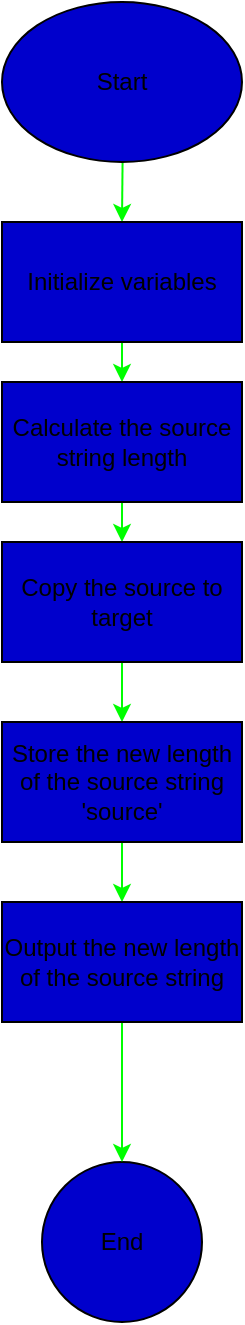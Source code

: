 <mxfile>
    <diagram id="skdvbR8gAl4pQkuFuc0w" name="Page-1">
        <mxGraphModel dx="1120" dy="809" grid="1" gridSize="10" guides="1" tooltips="1" connect="1" arrows="1" fold="1" page="1" pageScale="1" pageWidth="850" pageHeight="1100" math="0" shadow="0">
            <root>
                <mxCell id="0"/>
                <mxCell id="1" parent="0"/>
                <mxCell id="4" value="" style="edgeStyle=none;html=1;fillColor=#0000CC;strokeColor=#00FF00;" edge="1" parent="1" source="2" target="3">
                    <mxGeometry relative="1" as="geometry"/>
                </mxCell>
                <mxCell id="2" value="Start" style="ellipse;whiteSpace=wrap;html=1;fillColor=#0000CC;" vertex="1" parent="1">
                    <mxGeometry x="250" y="10" width="120" height="80" as="geometry"/>
                </mxCell>
                <mxCell id="6" value="" style="edgeStyle=none;html=1;fillColor=#0000CC;strokeColor=#00FF00;" edge="1" parent="1" source="3" target="5">
                    <mxGeometry relative="1" as="geometry"/>
                </mxCell>
                <mxCell id="3" value="Initialize variables" style="whiteSpace=wrap;html=1;fillColor=#0000CC;" vertex="1" parent="1">
                    <mxGeometry x="250" y="120" width="120" height="60" as="geometry"/>
                </mxCell>
                <mxCell id="10" style="edgeStyle=none;html=1;exitX=0.5;exitY=1;exitDx=0;exitDy=0;entryX=0.5;entryY=0;entryDx=0;entryDy=0;fillColor=#0000CC;strokeColor=#00FF00;" edge="1" parent="1" source="5" target="9">
                    <mxGeometry relative="1" as="geometry"/>
                </mxCell>
                <mxCell id="5" value="Calculate the source string length" style="whiteSpace=wrap;html=1;fillColor=#0000CC;" vertex="1" parent="1">
                    <mxGeometry x="250" y="200" width="120" height="60" as="geometry"/>
                </mxCell>
                <mxCell id="12" value="" style="edgeStyle=none;html=1;fillColor=#0000CC;strokeColor=#00FF00;" edge="1" parent="1" source="9" target="11">
                    <mxGeometry relative="1" as="geometry"/>
                </mxCell>
                <mxCell id="9" value="Copy the source to target" style="whiteSpace=wrap;html=1;fillColor=#0000CC;" vertex="1" parent="1">
                    <mxGeometry x="250" y="280" width="120" height="60" as="geometry"/>
                </mxCell>
                <mxCell id="18" value="" style="edgeStyle=none;html=1;strokeColor=#00FF00;fontSize=11;fillColor=#0000CC;" edge="1" parent="1" source="11" target="17">
                    <mxGeometry relative="1" as="geometry"/>
                </mxCell>
                <mxCell id="11" value="Store the new length of the source string&lt;br&gt;'source'" style="whiteSpace=wrap;html=1;fillColor=#0000CC;" vertex="1" parent="1">
                    <mxGeometry x="250" y="370" width="120" height="60" as="geometry"/>
                </mxCell>
                <mxCell id="15" value="End" style="ellipse;whiteSpace=wrap;html=1;fillColor=#0000CC;" vertex="1" parent="1">
                    <mxGeometry x="270" y="590" width="80" height="80" as="geometry"/>
                </mxCell>
                <mxCell id="19" style="edgeStyle=none;html=1;exitX=0.5;exitY=1;exitDx=0;exitDy=0;entryX=0.5;entryY=0;entryDx=0;entryDy=0;strokeColor=#00FF00;fontSize=11;fillColor=#0000CC;" edge="1" parent="1" source="17" target="15">
                    <mxGeometry relative="1" as="geometry"/>
                </mxCell>
                <mxCell id="17" value="Output the new length of the source string" style="whiteSpace=wrap;html=1;fillColor=#0000CC;" vertex="1" parent="1">
                    <mxGeometry x="250" y="460" width="120" height="60" as="geometry"/>
                </mxCell>
            </root>
        </mxGraphModel>
    </diagram>
</mxfile>
